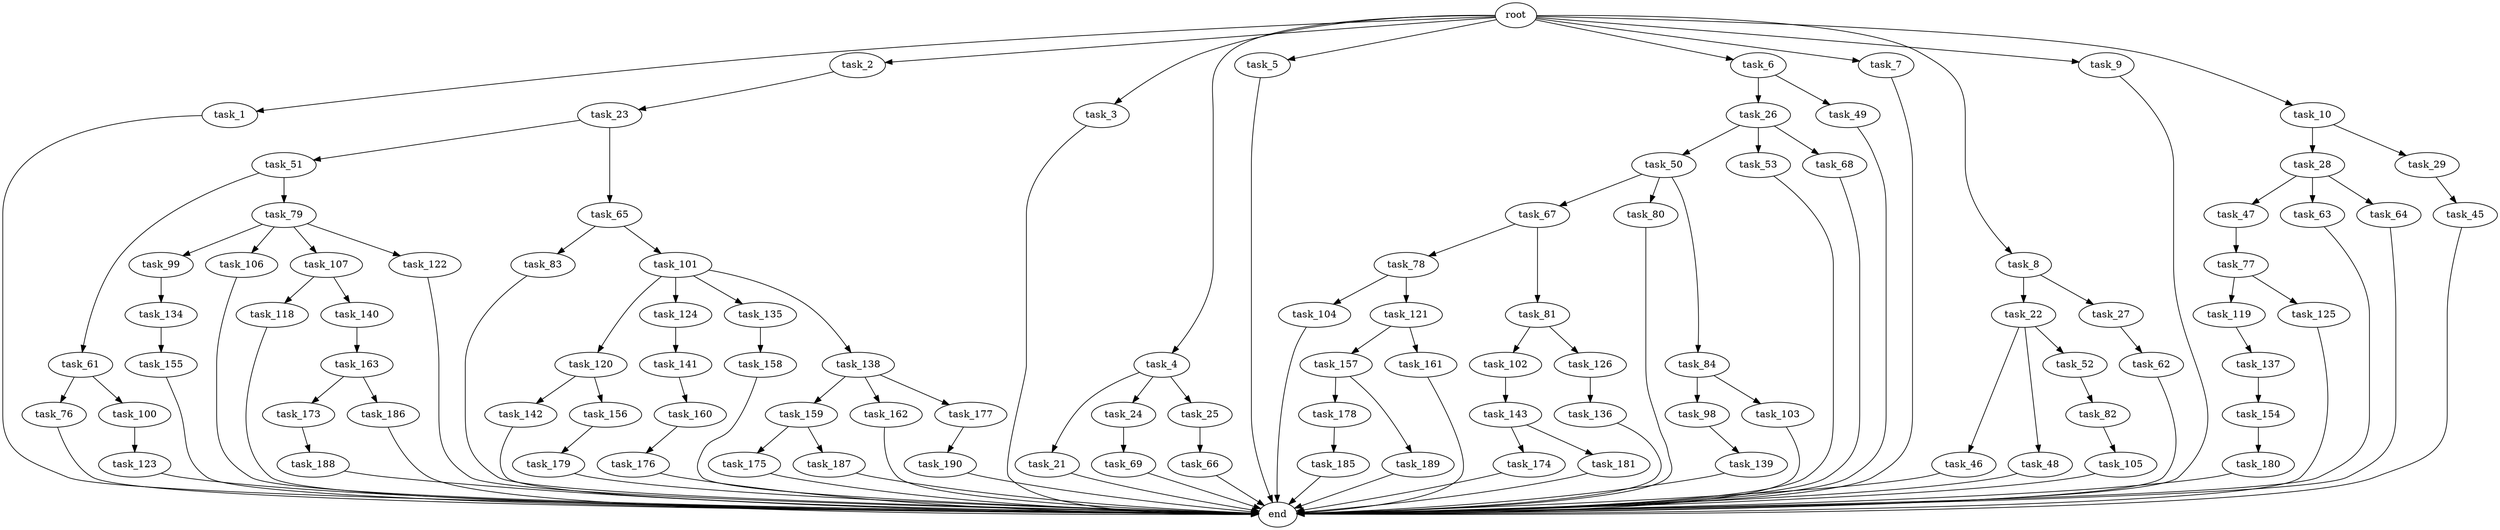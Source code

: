 digraph G {
  root [size="0.000000"];
  task_1 [size="102.400000"];
  task_2 [size="102.400000"];
  task_3 [size="102.400000"];
  task_4 [size="102.400000"];
  task_5 [size="102.400000"];
  task_6 [size="102.400000"];
  task_7 [size="102.400000"];
  task_8 [size="102.400000"];
  task_9 [size="102.400000"];
  task_10 [size="102.400000"];
  task_21 [size="30923764531.200001"];
  task_22 [size="13743895347.200001"];
  task_23 [size="54975581388.800003"];
  task_24 [size="30923764531.200001"];
  task_25 [size="30923764531.200001"];
  task_26 [size="69578470195.199997"];
  task_27 [size="13743895347.200001"];
  task_28 [size="69578470195.199997"];
  task_29 [size="69578470195.199997"];
  task_45 [size="69578470195.199997"];
  task_46 [size="85899345920.000000"];
  task_47 [size="3435973836.800000"];
  task_48 [size="85899345920.000000"];
  task_49 [size="69578470195.199997"];
  task_50 [size="3435973836.800000"];
  task_51 [size="85899345920.000000"];
  task_52 [size="85899345920.000000"];
  task_53 [size="3435973836.800000"];
  task_61 [size="7730941132.800000"];
  task_62 [size="42090679500.800003"];
  task_63 [size="3435973836.800000"];
  task_64 [size="3435973836.800000"];
  task_65 [size="85899345920.000000"];
  task_66 [size="3435973836.800000"];
  task_67 [size="13743895347.200001"];
  task_68 [size="3435973836.800000"];
  task_69 [size="69578470195.199997"];
  task_76 [size="30923764531.200001"];
  task_77 [size="69578470195.199997"];
  task_78 [size="7730941132.800000"];
  task_79 [size="7730941132.800000"];
  task_80 [size="13743895347.200001"];
  task_81 [size="7730941132.800000"];
  task_82 [size="85899345920.000000"];
  task_83 [size="3435973836.800000"];
  task_84 [size="13743895347.200001"];
  task_98 [size="42090679500.800003"];
  task_99 [size="69578470195.199997"];
  task_100 [size="30923764531.200001"];
  task_101 [size="3435973836.800000"];
  task_102 [size="21474836480.000000"];
  task_103 [size="42090679500.800003"];
  task_104 [size="13743895347.200001"];
  task_105 [size="54975581388.800003"];
  task_106 [size="69578470195.199997"];
  task_107 [size="69578470195.199997"];
  task_118 [size="21474836480.000000"];
  task_119 [size="13743895347.200001"];
  task_120 [size="21474836480.000000"];
  task_121 [size="13743895347.200001"];
  task_122 [size="69578470195.199997"];
  task_123 [size="21474836480.000000"];
  task_124 [size="21474836480.000000"];
  task_125 [size="13743895347.200001"];
  task_126 [size="21474836480.000000"];
  task_134 [size="54975581388.800003"];
  task_135 [size="21474836480.000000"];
  task_136 [size="7730941132.800000"];
  task_137 [size="30923764531.200001"];
  task_138 [size="21474836480.000000"];
  task_139 [size="30923764531.200001"];
  task_140 [size="21474836480.000000"];
  task_141 [size="13743895347.200001"];
  task_142 [size="7730941132.800000"];
  task_143 [size="21474836480.000000"];
  task_154 [size="69578470195.199997"];
  task_155 [size="21474836480.000000"];
  task_156 [size="7730941132.800000"];
  task_157 [size="30923764531.200001"];
  task_158 [size="13743895347.200001"];
  task_159 [size="42090679500.800003"];
  task_160 [size="42090679500.800003"];
  task_161 [size="30923764531.200001"];
  task_162 [size="42090679500.800003"];
  task_163 [size="54975581388.800003"];
  task_173 [size="85899345920.000000"];
  task_174 [size="7730941132.800000"];
  task_175 [size="42090679500.800003"];
  task_176 [size="13743895347.200001"];
  task_177 [size="42090679500.800003"];
  task_178 [size="30923764531.200001"];
  task_179 [size="30923764531.200001"];
  task_180 [size="3435973836.800000"];
  task_181 [size="7730941132.800000"];
  task_185 [size="54975581388.800003"];
  task_186 [size="85899345920.000000"];
  task_187 [size="42090679500.800003"];
  task_188 [size="69578470195.199997"];
  task_189 [size="30923764531.200001"];
  task_190 [size="13743895347.200001"];
  end [size="0.000000"];

  root -> task_1 [size="1.000000"];
  root -> task_2 [size="1.000000"];
  root -> task_3 [size="1.000000"];
  root -> task_4 [size="1.000000"];
  root -> task_5 [size="1.000000"];
  root -> task_6 [size="1.000000"];
  root -> task_7 [size="1.000000"];
  root -> task_8 [size="1.000000"];
  root -> task_9 [size="1.000000"];
  root -> task_10 [size="1.000000"];
  task_1 -> end [size="1.000000"];
  task_2 -> task_23 [size="536870912.000000"];
  task_3 -> end [size="1.000000"];
  task_4 -> task_21 [size="301989888.000000"];
  task_4 -> task_24 [size="301989888.000000"];
  task_4 -> task_25 [size="301989888.000000"];
  task_5 -> end [size="1.000000"];
  task_6 -> task_26 [size="679477248.000000"];
  task_6 -> task_49 [size="679477248.000000"];
  task_7 -> end [size="1.000000"];
  task_8 -> task_22 [size="134217728.000000"];
  task_8 -> task_27 [size="134217728.000000"];
  task_9 -> end [size="1.000000"];
  task_10 -> task_28 [size="679477248.000000"];
  task_10 -> task_29 [size="679477248.000000"];
  task_21 -> end [size="1.000000"];
  task_22 -> task_46 [size="838860800.000000"];
  task_22 -> task_48 [size="838860800.000000"];
  task_22 -> task_52 [size="838860800.000000"];
  task_23 -> task_51 [size="838860800.000000"];
  task_23 -> task_65 [size="838860800.000000"];
  task_24 -> task_69 [size="679477248.000000"];
  task_25 -> task_66 [size="33554432.000000"];
  task_26 -> task_50 [size="33554432.000000"];
  task_26 -> task_53 [size="33554432.000000"];
  task_26 -> task_68 [size="33554432.000000"];
  task_27 -> task_62 [size="411041792.000000"];
  task_28 -> task_47 [size="33554432.000000"];
  task_28 -> task_63 [size="33554432.000000"];
  task_28 -> task_64 [size="33554432.000000"];
  task_29 -> task_45 [size="679477248.000000"];
  task_45 -> end [size="1.000000"];
  task_46 -> end [size="1.000000"];
  task_47 -> task_77 [size="679477248.000000"];
  task_48 -> end [size="1.000000"];
  task_49 -> end [size="1.000000"];
  task_50 -> task_67 [size="134217728.000000"];
  task_50 -> task_80 [size="134217728.000000"];
  task_50 -> task_84 [size="134217728.000000"];
  task_51 -> task_61 [size="75497472.000000"];
  task_51 -> task_79 [size="75497472.000000"];
  task_52 -> task_82 [size="838860800.000000"];
  task_53 -> end [size="1.000000"];
  task_61 -> task_76 [size="301989888.000000"];
  task_61 -> task_100 [size="301989888.000000"];
  task_62 -> end [size="1.000000"];
  task_63 -> end [size="1.000000"];
  task_64 -> end [size="1.000000"];
  task_65 -> task_83 [size="33554432.000000"];
  task_65 -> task_101 [size="33554432.000000"];
  task_66 -> end [size="1.000000"];
  task_67 -> task_78 [size="75497472.000000"];
  task_67 -> task_81 [size="75497472.000000"];
  task_68 -> end [size="1.000000"];
  task_69 -> end [size="1.000000"];
  task_76 -> end [size="1.000000"];
  task_77 -> task_119 [size="134217728.000000"];
  task_77 -> task_125 [size="134217728.000000"];
  task_78 -> task_104 [size="134217728.000000"];
  task_78 -> task_121 [size="134217728.000000"];
  task_79 -> task_99 [size="679477248.000000"];
  task_79 -> task_106 [size="679477248.000000"];
  task_79 -> task_107 [size="679477248.000000"];
  task_79 -> task_122 [size="679477248.000000"];
  task_80 -> end [size="1.000000"];
  task_81 -> task_102 [size="209715200.000000"];
  task_81 -> task_126 [size="209715200.000000"];
  task_82 -> task_105 [size="536870912.000000"];
  task_83 -> end [size="1.000000"];
  task_84 -> task_98 [size="411041792.000000"];
  task_84 -> task_103 [size="411041792.000000"];
  task_98 -> task_139 [size="301989888.000000"];
  task_99 -> task_134 [size="536870912.000000"];
  task_100 -> task_123 [size="209715200.000000"];
  task_101 -> task_120 [size="209715200.000000"];
  task_101 -> task_124 [size="209715200.000000"];
  task_101 -> task_135 [size="209715200.000000"];
  task_101 -> task_138 [size="209715200.000000"];
  task_102 -> task_143 [size="209715200.000000"];
  task_103 -> end [size="1.000000"];
  task_104 -> end [size="1.000000"];
  task_105 -> end [size="1.000000"];
  task_106 -> end [size="1.000000"];
  task_107 -> task_118 [size="209715200.000000"];
  task_107 -> task_140 [size="209715200.000000"];
  task_118 -> end [size="1.000000"];
  task_119 -> task_137 [size="301989888.000000"];
  task_120 -> task_142 [size="75497472.000000"];
  task_120 -> task_156 [size="75497472.000000"];
  task_121 -> task_157 [size="301989888.000000"];
  task_121 -> task_161 [size="301989888.000000"];
  task_122 -> end [size="1.000000"];
  task_123 -> end [size="1.000000"];
  task_124 -> task_141 [size="134217728.000000"];
  task_125 -> end [size="1.000000"];
  task_126 -> task_136 [size="75497472.000000"];
  task_134 -> task_155 [size="209715200.000000"];
  task_135 -> task_158 [size="134217728.000000"];
  task_136 -> end [size="1.000000"];
  task_137 -> task_154 [size="679477248.000000"];
  task_138 -> task_159 [size="411041792.000000"];
  task_138 -> task_162 [size="411041792.000000"];
  task_138 -> task_177 [size="411041792.000000"];
  task_139 -> end [size="1.000000"];
  task_140 -> task_163 [size="536870912.000000"];
  task_141 -> task_160 [size="411041792.000000"];
  task_142 -> end [size="1.000000"];
  task_143 -> task_174 [size="75497472.000000"];
  task_143 -> task_181 [size="75497472.000000"];
  task_154 -> task_180 [size="33554432.000000"];
  task_155 -> end [size="1.000000"];
  task_156 -> task_179 [size="301989888.000000"];
  task_157 -> task_178 [size="301989888.000000"];
  task_157 -> task_189 [size="301989888.000000"];
  task_158 -> end [size="1.000000"];
  task_159 -> task_175 [size="411041792.000000"];
  task_159 -> task_187 [size="411041792.000000"];
  task_160 -> task_176 [size="134217728.000000"];
  task_161 -> end [size="1.000000"];
  task_162 -> end [size="1.000000"];
  task_163 -> task_173 [size="838860800.000000"];
  task_163 -> task_186 [size="838860800.000000"];
  task_173 -> task_188 [size="679477248.000000"];
  task_174 -> end [size="1.000000"];
  task_175 -> end [size="1.000000"];
  task_176 -> end [size="1.000000"];
  task_177 -> task_190 [size="134217728.000000"];
  task_178 -> task_185 [size="536870912.000000"];
  task_179 -> end [size="1.000000"];
  task_180 -> end [size="1.000000"];
  task_181 -> end [size="1.000000"];
  task_185 -> end [size="1.000000"];
  task_186 -> end [size="1.000000"];
  task_187 -> end [size="1.000000"];
  task_188 -> end [size="1.000000"];
  task_189 -> end [size="1.000000"];
  task_190 -> end [size="1.000000"];
}
